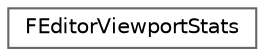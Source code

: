 digraph "Graphical Class Hierarchy"
{
 // INTERACTIVE_SVG=YES
 // LATEX_PDF_SIZE
  bgcolor="transparent";
  edge [fontname=Helvetica,fontsize=10,labelfontname=Helvetica,labelfontsize=10];
  node [fontname=Helvetica,fontsize=10,shape=box,height=0.2,width=0.4];
  rankdir="LR";
  Node0 [id="Node000000",label="FEditorViewportStats",height=0.2,width=0.4,color="grey40", fillcolor="white", style="filled",URL="$d9/ddf/classFEditorViewportStats.html",tooltip=" "];
}
